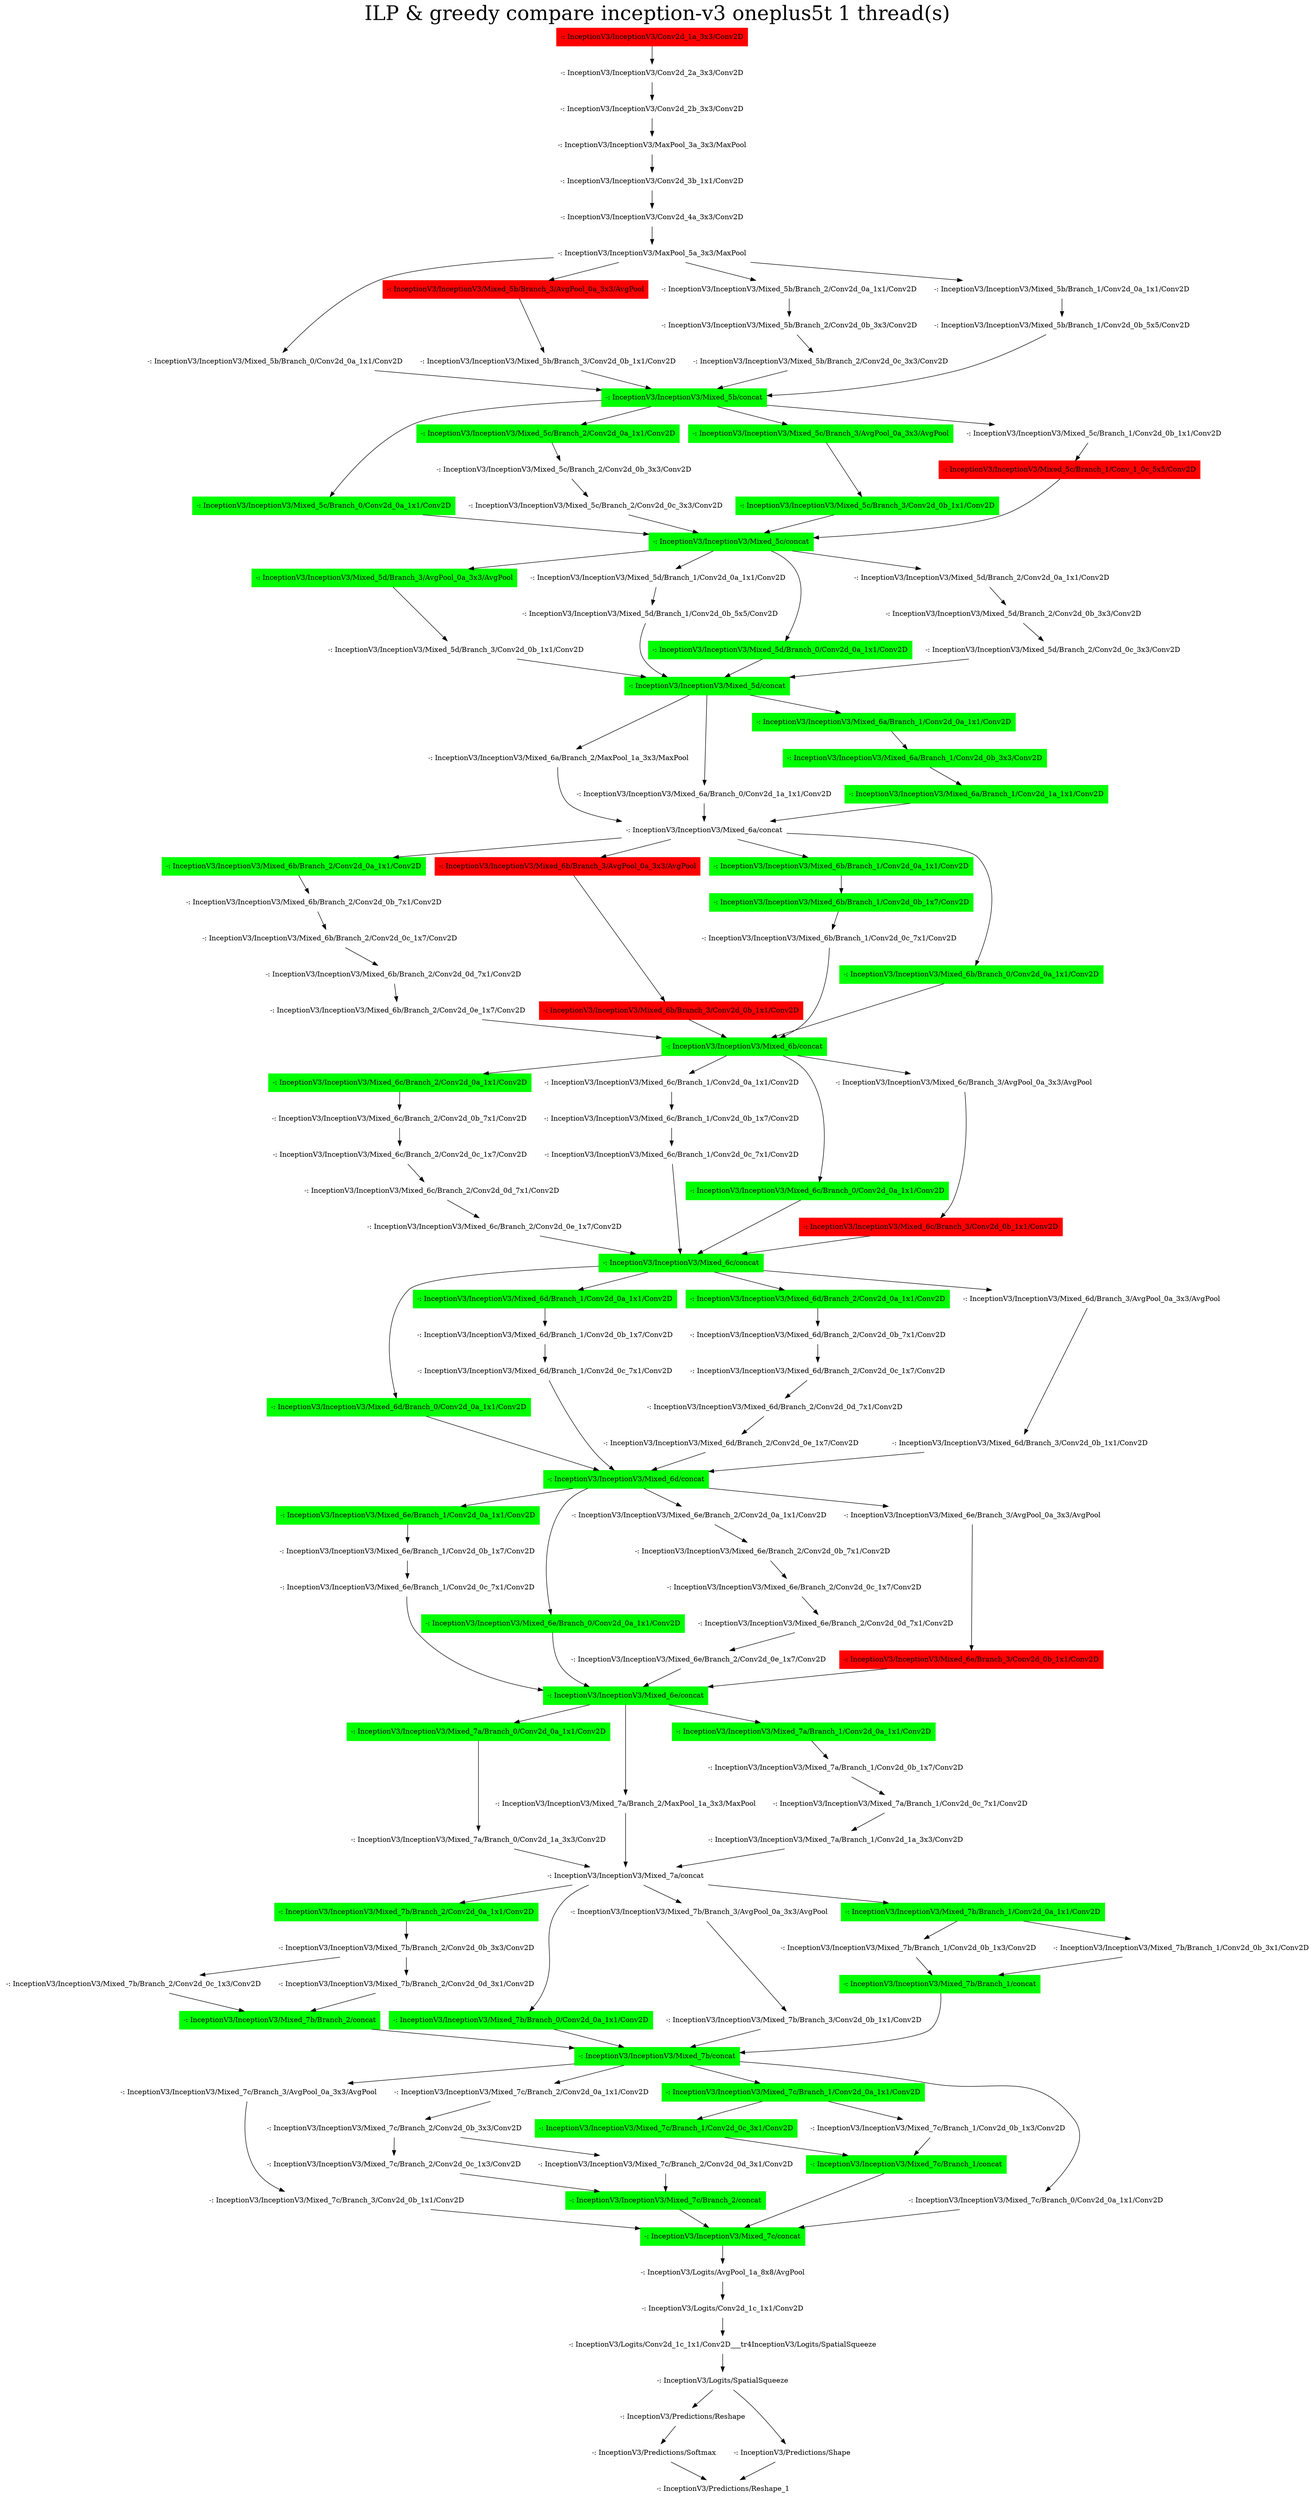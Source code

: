 digraph G {
label     = "ILP & greedy compare inception-v3 oneplus5t 1 thread(s)"
    labelloc  =  t // t: Place the graph's title on top.
    fontsize  = 40 // Make title stand out by giving a large font size
    fontcolor = black"-: InceptionV3/InceptionV3/Conv2d_1a_3x3/Conv2D"->"-: InceptionV3/InceptionV3/Conv2d_2a_3x3/Conv2D";
"-: InceptionV3/InceptionV3/Conv2d_1a_3x3/Conv2D" [shape=box,style=filled,color=red];
"-: InceptionV3/InceptionV3/Conv2d_2a_3x3/Conv2D"->"-: InceptionV3/InceptionV3/Conv2d_2b_3x3/Conv2D";
"-: InceptionV3/InceptionV3/Conv2d_2a_3x3/Conv2D" [shape=box,style=filled,color=white];
"-: InceptionV3/InceptionV3/Conv2d_2b_3x3/Conv2D"->"-: InceptionV3/InceptionV3/MaxPool_3a_3x3/MaxPool";
"-: InceptionV3/InceptionV3/Conv2d_2b_3x3/Conv2D" [shape=box,style=filled,color=white];
"-: InceptionV3/InceptionV3/MaxPool_3a_3x3/MaxPool"->"-: InceptionV3/InceptionV3/Conv2d_3b_1x1/Conv2D";
"-: InceptionV3/InceptionV3/MaxPool_3a_3x3/MaxPool" [shape=box,style=filled,color=white];
"-: InceptionV3/InceptionV3/Conv2d_3b_1x1/Conv2D"->"-: InceptionV3/InceptionV3/Conv2d_4a_3x3/Conv2D";
"-: InceptionV3/InceptionV3/Conv2d_3b_1x1/Conv2D" [shape=box,style=filled,color=white];
"-: InceptionV3/InceptionV3/Conv2d_4a_3x3/Conv2D"->"-: InceptionV3/InceptionV3/MaxPool_5a_3x3/MaxPool";
"-: InceptionV3/InceptionV3/Conv2d_4a_3x3/Conv2D" [shape=box,style=filled,color=white];
"-: InceptionV3/InceptionV3/MaxPool_5a_3x3/MaxPool"->"-: InceptionV3/InceptionV3/Mixed_5b/Branch_0/Conv2d_0a_1x1/Conv2D";
"-: InceptionV3/InceptionV3/MaxPool_5a_3x3/MaxPool"->"-: InceptionV3/InceptionV3/Mixed_5b/Branch_3/AvgPool_0a_3x3/AvgPool";
"-: InceptionV3/InceptionV3/MaxPool_5a_3x3/MaxPool"->"-: InceptionV3/InceptionV3/Mixed_5b/Branch_2/Conv2d_0a_1x1/Conv2D";
"-: InceptionV3/InceptionV3/MaxPool_5a_3x3/MaxPool"->"-: InceptionV3/InceptionV3/Mixed_5b/Branch_1/Conv2d_0a_1x1/Conv2D";
"-: InceptionV3/InceptionV3/MaxPool_5a_3x3/MaxPool" [shape=box,style=filled,color=white];
"-: InceptionV3/InceptionV3/Mixed_5b/Branch_3/AvgPool_0a_3x3/AvgPool"->"-: InceptionV3/InceptionV3/Mixed_5b/Branch_3/Conv2d_0b_1x1/Conv2D";
"-: InceptionV3/InceptionV3/Mixed_5b/Branch_3/AvgPool_0a_3x3/AvgPool" [shape=box,style=filled,color=red];
"-: InceptionV3/InceptionV3/Mixed_5b/Branch_2/Conv2d_0a_1x1/Conv2D"->"-: InceptionV3/InceptionV3/Mixed_5b/Branch_2/Conv2d_0b_3x3/Conv2D";
"-: InceptionV3/InceptionV3/Mixed_5b/Branch_2/Conv2d_0a_1x1/Conv2D" [shape=box,style=filled,color=white];
"-: InceptionV3/InceptionV3/Mixed_5b/Branch_1/Conv2d_0a_1x1/Conv2D"->"-: InceptionV3/InceptionV3/Mixed_5b/Branch_1/Conv2d_0b_5x5/Conv2D";
"-: InceptionV3/InceptionV3/Mixed_5b/Branch_1/Conv2d_0a_1x1/Conv2D" [shape=box,style=filled,color=white];
"-: InceptionV3/InceptionV3/Mixed_5b/Branch_0/Conv2d_0a_1x1/Conv2D"->"-: InceptionV3/InceptionV3/Mixed_5b/concat";
"-: InceptionV3/InceptionV3/Mixed_5b/Branch_0/Conv2d_0a_1x1/Conv2D" [shape=box,style=filled,color=white];
"-: InceptionV3/InceptionV3/Mixed_5b/Branch_3/Conv2d_0b_1x1/Conv2D"->"-: InceptionV3/InceptionV3/Mixed_5b/concat";
"-: InceptionV3/InceptionV3/Mixed_5b/Branch_3/Conv2d_0b_1x1/Conv2D" [shape=box,style=filled,color=white];
"-: InceptionV3/InceptionV3/Mixed_5b/Branch_2/Conv2d_0b_3x3/Conv2D"->"-: InceptionV3/InceptionV3/Mixed_5b/Branch_2/Conv2d_0c_3x3/Conv2D";
"-: InceptionV3/InceptionV3/Mixed_5b/Branch_2/Conv2d_0b_3x3/Conv2D" [shape=box,style=filled,color=white];
"-: InceptionV3/InceptionV3/Mixed_5b/Branch_1/Conv2d_0b_5x5/Conv2D"->"-: InceptionV3/InceptionV3/Mixed_5b/concat";
"-: InceptionV3/InceptionV3/Mixed_5b/Branch_1/Conv2d_0b_5x5/Conv2D" [shape=box,style=filled,color=white];
"-: InceptionV3/InceptionV3/Mixed_5b/Branch_2/Conv2d_0c_3x3/Conv2D"->"-: InceptionV3/InceptionV3/Mixed_5b/concat";
"-: InceptionV3/InceptionV3/Mixed_5b/Branch_2/Conv2d_0c_3x3/Conv2D" [shape=box,style=filled,color=white];
"-: InceptionV3/InceptionV3/Mixed_5b/concat"->"-: InceptionV3/InceptionV3/Mixed_5c/Branch_0/Conv2d_0a_1x1/Conv2D";
"-: InceptionV3/InceptionV3/Mixed_5b/concat"->"-: InceptionV3/InceptionV3/Mixed_5c/Branch_2/Conv2d_0a_1x1/Conv2D";
"-: InceptionV3/InceptionV3/Mixed_5b/concat"->"-: InceptionV3/InceptionV3/Mixed_5c/Branch_3/AvgPool_0a_3x3/AvgPool";
"-: InceptionV3/InceptionV3/Mixed_5b/concat"->"-: InceptionV3/InceptionV3/Mixed_5c/Branch_1/Conv2d_0b_1x1/Conv2D";
"-: InceptionV3/InceptionV3/Mixed_5b/concat" [shape=box,style=filled,color=green];
"-: InceptionV3/InceptionV3/Mixed_5c/Branch_3/AvgPool_0a_3x3/AvgPool"->"-: InceptionV3/InceptionV3/Mixed_5c/Branch_3/Conv2d_0b_1x1/Conv2D";
"-: InceptionV3/InceptionV3/Mixed_5c/Branch_3/AvgPool_0a_3x3/AvgPool" [shape=box,style=filled,color=green];
"-: InceptionV3/InceptionV3/Mixed_5c/Branch_2/Conv2d_0a_1x1/Conv2D"->"-: InceptionV3/InceptionV3/Mixed_5c/Branch_2/Conv2d_0b_3x3/Conv2D";
"-: InceptionV3/InceptionV3/Mixed_5c/Branch_2/Conv2d_0a_1x1/Conv2D" [shape=box,style=filled,color=green];
"-: InceptionV3/InceptionV3/Mixed_5c/Branch_1/Conv2d_0b_1x1/Conv2D"->"-: InceptionV3/InceptionV3/Mixed_5c/Branch_1/Conv_1_0c_5x5/Conv2D";
"-: InceptionV3/InceptionV3/Mixed_5c/Branch_1/Conv2d_0b_1x1/Conv2D" [shape=box,style=filled,color=white];
"-: InceptionV3/InceptionV3/Mixed_5c/Branch_0/Conv2d_0a_1x1/Conv2D"->"-: InceptionV3/InceptionV3/Mixed_5c/concat";
"-: InceptionV3/InceptionV3/Mixed_5c/Branch_0/Conv2d_0a_1x1/Conv2D" [shape=box,style=filled,color=green];
"-: InceptionV3/InceptionV3/Mixed_5c/Branch_3/Conv2d_0b_1x1/Conv2D"->"-: InceptionV3/InceptionV3/Mixed_5c/concat";
"-: InceptionV3/InceptionV3/Mixed_5c/Branch_3/Conv2d_0b_1x1/Conv2D" [shape=box,style=filled,color=green];
"-: InceptionV3/InceptionV3/Mixed_5c/Branch_2/Conv2d_0b_3x3/Conv2D"->"-: InceptionV3/InceptionV3/Mixed_5c/Branch_2/Conv2d_0c_3x3/Conv2D";
"-: InceptionV3/InceptionV3/Mixed_5c/Branch_2/Conv2d_0b_3x3/Conv2D" [shape=box,style=filled,color=white];
"-: InceptionV3/InceptionV3/Mixed_5c/Branch_1/Conv_1_0c_5x5/Conv2D"->"-: InceptionV3/InceptionV3/Mixed_5c/concat";
"-: InceptionV3/InceptionV3/Mixed_5c/Branch_1/Conv_1_0c_5x5/Conv2D" [shape=box,style=filled,color=red];
"-: InceptionV3/InceptionV3/Mixed_5c/Branch_2/Conv2d_0c_3x3/Conv2D"->"-: InceptionV3/InceptionV3/Mixed_5c/concat";
"-: InceptionV3/InceptionV3/Mixed_5c/Branch_2/Conv2d_0c_3x3/Conv2D" [shape=box,style=filled,color=white];
"-: InceptionV3/InceptionV3/Mixed_5c/concat"->"-: InceptionV3/InceptionV3/Mixed_5d/Branch_3/AvgPool_0a_3x3/AvgPool";
"-: InceptionV3/InceptionV3/Mixed_5c/concat"->"-: InceptionV3/InceptionV3/Mixed_5d/Branch_1/Conv2d_0a_1x1/Conv2D";
"-: InceptionV3/InceptionV3/Mixed_5c/concat"->"-: InceptionV3/InceptionV3/Mixed_5d/Branch_0/Conv2d_0a_1x1/Conv2D";
"-: InceptionV3/InceptionV3/Mixed_5c/concat"->"-: InceptionV3/InceptionV3/Mixed_5d/Branch_2/Conv2d_0a_1x1/Conv2D";
"-: InceptionV3/InceptionV3/Mixed_5c/concat" [shape=box,style=filled,color=green];
"-: InceptionV3/InceptionV3/Mixed_5d/Branch_3/AvgPool_0a_3x3/AvgPool"->"-: InceptionV3/InceptionV3/Mixed_5d/Branch_3/Conv2d_0b_1x1/Conv2D";
"-: InceptionV3/InceptionV3/Mixed_5d/Branch_3/AvgPool_0a_3x3/AvgPool" [shape=box,style=filled,color=green];
"-: InceptionV3/InceptionV3/Mixed_5d/Branch_2/Conv2d_0a_1x1/Conv2D"->"-: InceptionV3/InceptionV3/Mixed_5d/Branch_2/Conv2d_0b_3x3/Conv2D";
"-: InceptionV3/InceptionV3/Mixed_5d/Branch_2/Conv2d_0a_1x1/Conv2D" [shape=box,style=filled,color=white];
"-: InceptionV3/InceptionV3/Mixed_5d/Branch_1/Conv2d_0a_1x1/Conv2D"->"-: InceptionV3/InceptionV3/Mixed_5d/Branch_1/Conv2d_0b_5x5/Conv2D";
"-: InceptionV3/InceptionV3/Mixed_5d/Branch_1/Conv2d_0a_1x1/Conv2D" [shape=box,style=filled,color=white];
"-: InceptionV3/InceptionV3/Mixed_5d/Branch_0/Conv2d_0a_1x1/Conv2D"->"-: InceptionV3/InceptionV3/Mixed_5d/concat";
"-: InceptionV3/InceptionV3/Mixed_5d/Branch_0/Conv2d_0a_1x1/Conv2D" [shape=box,style=filled,color=green];
"-: InceptionV3/InceptionV3/Mixed_5d/Branch_3/Conv2d_0b_1x1/Conv2D"->"-: InceptionV3/InceptionV3/Mixed_5d/concat";
"-: InceptionV3/InceptionV3/Mixed_5d/Branch_3/Conv2d_0b_1x1/Conv2D" [shape=box,style=filled,color=white];
"-: InceptionV3/InceptionV3/Mixed_5d/Branch_2/Conv2d_0b_3x3/Conv2D"->"-: InceptionV3/InceptionV3/Mixed_5d/Branch_2/Conv2d_0c_3x3/Conv2D";
"-: InceptionV3/InceptionV3/Mixed_5d/Branch_2/Conv2d_0b_3x3/Conv2D" [shape=box,style=filled,color=white];
"-: InceptionV3/InceptionV3/Mixed_5d/Branch_1/Conv2d_0b_5x5/Conv2D"->"-: InceptionV3/InceptionV3/Mixed_5d/concat";
"-: InceptionV3/InceptionV3/Mixed_5d/Branch_1/Conv2d_0b_5x5/Conv2D" [shape=box,style=filled,color=white];
"-: InceptionV3/InceptionV3/Mixed_5d/Branch_2/Conv2d_0c_3x3/Conv2D"->"-: InceptionV3/InceptionV3/Mixed_5d/concat";
"-: InceptionV3/InceptionV3/Mixed_5d/Branch_2/Conv2d_0c_3x3/Conv2D" [shape=box,style=filled,color=white];
"-: InceptionV3/InceptionV3/Mixed_5d/concat"->"-: InceptionV3/InceptionV3/Mixed_6a/Branch_2/MaxPool_1a_3x3/MaxPool";
"-: InceptionV3/InceptionV3/Mixed_5d/concat"->"-: InceptionV3/InceptionV3/Mixed_6a/Branch_0/Conv2d_1a_1x1/Conv2D";
"-: InceptionV3/InceptionV3/Mixed_5d/concat"->"-: InceptionV3/InceptionV3/Mixed_6a/Branch_1/Conv2d_0a_1x1/Conv2D";
"-: InceptionV3/InceptionV3/Mixed_5d/concat" [shape=box,style=filled,color=green];
"-: InceptionV3/InceptionV3/Mixed_6a/Branch_2/MaxPool_1a_3x3/MaxPool"->"-: InceptionV3/InceptionV3/Mixed_6a/concat";
"-: InceptionV3/InceptionV3/Mixed_6a/Branch_2/MaxPool_1a_3x3/MaxPool" [shape=box,style=filled,color=white];
"-: InceptionV3/InceptionV3/Mixed_6a/Branch_1/Conv2d_0a_1x1/Conv2D"->"-: InceptionV3/InceptionV3/Mixed_6a/Branch_1/Conv2d_0b_3x3/Conv2D";
"-: InceptionV3/InceptionV3/Mixed_6a/Branch_1/Conv2d_0a_1x1/Conv2D" [shape=box,style=filled,color=green];
"-: InceptionV3/InceptionV3/Mixed_6a/Branch_0/Conv2d_1a_1x1/Conv2D"->"-: InceptionV3/InceptionV3/Mixed_6a/concat";
"-: InceptionV3/InceptionV3/Mixed_6a/Branch_0/Conv2d_1a_1x1/Conv2D" [shape=box,style=filled,color=white];
"-: InceptionV3/InceptionV3/Mixed_6a/Branch_1/Conv2d_0b_3x3/Conv2D"->"-: InceptionV3/InceptionV3/Mixed_6a/Branch_1/Conv2d_1a_1x1/Conv2D";
"-: InceptionV3/InceptionV3/Mixed_6a/Branch_1/Conv2d_0b_3x3/Conv2D" [shape=box,style=filled,color=green];
"-: InceptionV3/InceptionV3/Mixed_6a/Branch_1/Conv2d_1a_1x1/Conv2D"->"-: InceptionV3/InceptionV3/Mixed_6a/concat";
"-: InceptionV3/InceptionV3/Mixed_6a/Branch_1/Conv2d_1a_1x1/Conv2D" [shape=box,style=filled,color=green];
"-: InceptionV3/InceptionV3/Mixed_6a/concat"->"-: InceptionV3/InceptionV3/Mixed_6b/Branch_2/Conv2d_0a_1x1/Conv2D";
"-: InceptionV3/InceptionV3/Mixed_6a/concat"->"-: InceptionV3/InceptionV3/Mixed_6b/Branch_3/AvgPool_0a_3x3/AvgPool";
"-: InceptionV3/InceptionV3/Mixed_6a/concat"->"-: InceptionV3/InceptionV3/Mixed_6b/Branch_1/Conv2d_0a_1x1/Conv2D";
"-: InceptionV3/InceptionV3/Mixed_6a/concat"->"-: InceptionV3/InceptionV3/Mixed_6b/Branch_0/Conv2d_0a_1x1/Conv2D";
"-: InceptionV3/InceptionV3/Mixed_6a/concat" [shape=box,style=filled,color=white];
"-: InceptionV3/InceptionV3/Mixed_6b/Branch_3/AvgPool_0a_3x3/AvgPool"->"-: InceptionV3/InceptionV3/Mixed_6b/Branch_3/Conv2d_0b_1x1/Conv2D";
"-: InceptionV3/InceptionV3/Mixed_6b/Branch_3/AvgPool_0a_3x3/AvgPool" [shape=box,style=filled,color=red];
"-: InceptionV3/InceptionV3/Mixed_6b/Branch_2/Conv2d_0a_1x1/Conv2D"->"-: InceptionV3/InceptionV3/Mixed_6b/Branch_2/Conv2d_0b_7x1/Conv2D";
"-: InceptionV3/InceptionV3/Mixed_6b/Branch_2/Conv2d_0a_1x1/Conv2D" [shape=box,style=filled,color=green];
"-: InceptionV3/InceptionV3/Mixed_6b/Branch_1/Conv2d_0a_1x1/Conv2D"->"-: InceptionV3/InceptionV3/Mixed_6b/Branch_1/Conv2d_0b_1x7/Conv2D";
"-: InceptionV3/InceptionV3/Mixed_6b/Branch_1/Conv2d_0a_1x1/Conv2D" [shape=box,style=filled,color=green];
"-: InceptionV3/InceptionV3/Mixed_6b/Branch_0/Conv2d_0a_1x1/Conv2D"->"-: InceptionV3/InceptionV3/Mixed_6b/concat";
"-: InceptionV3/InceptionV3/Mixed_6b/Branch_0/Conv2d_0a_1x1/Conv2D" [shape=box,style=filled,color=green];
"-: InceptionV3/InceptionV3/Mixed_6b/Branch_3/Conv2d_0b_1x1/Conv2D"->"-: InceptionV3/InceptionV3/Mixed_6b/concat";
"-: InceptionV3/InceptionV3/Mixed_6b/Branch_3/Conv2d_0b_1x1/Conv2D" [shape=box,style=filled,color=red];
"-: InceptionV3/InceptionV3/Mixed_6b/Branch_2/Conv2d_0b_7x1/Conv2D"->"-: InceptionV3/InceptionV3/Mixed_6b/Branch_2/Conv2d_0c_1x7/Conv2D";
"-: InceptionV3/InceptionV3/Mixed_6b/Branch_2/Conv2d_0b_7x1/Conv2D" [shape=box,style=filled,color=white];
"-: InceptionV3/InceptionV3/Mixed_6b/Branch_1/Conv2d_0b_1x7/Conv2D"->"-: InceptionV3/InceptionV3/Mixed_6b/Branch_1/Conv2d_0c_7x1/Conv2D";
"-: InceptionV3/InceptionV3/Mixed_6b/Branch_1/Conv2d_0b_1x7/Conv2D" [shape=box,style=filled,color=green];
"-: InceptionV3/InceptionV3/Mixed_6b/Branch_2/Conv2d_0c_1x7/Conv2D"->"-: InceptionV3/InceptionV3/Mixed_6b/Branch_2/Conv2d_0d_7x1/Conv2D";
"-: InceptionV3/InceptionV3/Mixed_6b/Branch_2/Conv2d_0c_1x7/Conv2D" [shape=box,style=filled,color=white];
"-: InceptionV3/InceptionV3/Mixed_6b/Branch_1/Conv2d_0c_7x1/Conv2D"->"-: InceptionV3/InceptionV3/Mixed_6b/concat";
"-: InceptionV3/InceptionV3/Mixed_6b/Branch_1/Conv2d_0c_7x1/Conv2D" [shape=box,style=filled,color=white];
"-: InceptionV3/InceptionV3/Mixed_6b/Branch_2/Conv2d_0d_7x1/Conv2D"->"-: InceptionV3/InceptionV3/Mixed_6b/Branch_2/Conv2d_0e_1x7/Conv2D";
"-: InceptionV3/InceptionV3/Mixed_6b/Branch_2/Conv2d_0d_7x1/Conv2D" [shape=box,style=filled,color=white];
"-: InceptionV3/InceptionV3/Mixed_6b/Branch_2/Conv2d_0e_1x7/Conv2D"->"-: InceptionV3/InceptionV3/Mixed_6b/concat";
"-: InceptionV3/InceptionV3/Mixed_6b/Branch_2/Conv2d_0e_1x7/Conv2D" [shape=box,style=filled,color=white];
"-: InceptionV3/InceptionV3/Mixed_6b/concat"->"-: InceptionV3/InceptionV3/Mixed_6c/Branch_2/Conv2d_0a_1x1/Conv2D";
"-: InceptionV3/InceptionV3/Mixed_6b/concat"->"-: InceptionV3/InceptionV3/Mixed_6c/Branch_1/Conv2d_0a_1x1/Conv2D";
"-: InceptionV3/InceptionV3/Mixed_6b/concat"->"-: InceptionV3/InceptionV3/Mixed_6c/Branch_0/Conv2d_0a_1x1/Conv2D";
"-: InceptionV3/InceptionV3/Mixed_6b/concat"->"-: InceptionV3/InceptionV3/Mixed_6c/Branch_3/AvgPool_0a_3x3/AvgPool";
"-: InceptionV3/InceptionV3/Mixed_6b/concat" [shape=box,style=filled,color=green];
"-: InceptionV3/InceptionV3/Mixed_6c/Branch_3/AvgPool_0a_3x3/AvgPool"->"-: InceptionV3/InceptionV3/Mixed_6c/Branch_3/Conv2d_0b_1x1/Conv2D";
"-: InceptionV3/InceptionV3/Mixed_6c/Branch_3/AvgPool_0a_3x3/AvgPool" [shape=box,style=filled,color=white];
"-: InceptionV3/InceptionV3/Mixed_6c/Branch_2/Conv2d_0a_1x1/Conv2D"->"-: InceptionV3/InceptionV3/Mixed_6c/Branch_2/Conv2d_0b_7x1/Conv2D";
"-: InceptionV3/InceptionV3/Mixed_6c/Branch_2/Conv2d_0a_1x1/Conv2D" [shape=box,style=filled,color=green];
"-: InceptionV3/InceptionV3/Mixed_6c/Branch_1/Conv2d_0a_1x1/Conv2D"->"-: InceptionV3/InceptionV3/Mixed_6c/Branch_1/Conv2d_0b_1x7/Conv2D";
"-: InceptionV3/InceptionV3/Mixed_6c/Branch_1/Conv2d_0a_1x1/Conv2D" [shape=box,style=filled,color=white];
"-: InceptionV3/InceptionV3/Mixed_6c/Branch_0/Conv2d_0a_1x1/Conv2D"->"-: InceptionV3/InceptionV3/Mixed_6c/concat";
"-: InceptionV3/InceptionV3/Mixed_6c/Branch_0/Conv2d_0a_1x1/Conv2D" [shape=box,style=filled,color=green];
"-: InceptionV3/InceptionV3/Mixed_6c/Branch_3/Conv2d_0b_1x1/Conv2D"->"-: InceptionV3/InceptionV3/Mixed_6c/concat";
"-: InceptionV3/InceptionV3/Mixed_6c/Branch_3/Conv2d_0b_1x1/Conv2D" [shape=box,style=filled,color=red];
"-: InceptionV3/InceptionV3/Mixed_6c/Branch_2/Conv2d_0b_7x1/Conv2D"->"-: InceptionV3/InceptionV3/Mixed_6c/Branch_2/Conv2d_0c_1x7/Conv2D";
"-: InceptionV3/InceptionV3/Mixed_6c/Branch_2/Conv2d_0b_7x1/Conv2D" [shape=box,style=filled,color=white];
"-: InceptionV3/InceptionV3/Mixed_6c/Branch_1/Conv2d_0b_1x7/Conv2D"->"-: InceptionV3/InceptionV3/Mixed_6c/Branch_1/Conv2d_0c_7x1/Conv2D";
"-: InceptionV3/InceptionV3/Mixed_6c/Branch_1/Conv2d_0b_1x7/Conv2D" [shape=box,style=filled,color=white];
"-: InceptionV3/InceptionV3/Mixed_6c/Branch_2/Conv2d_0c_1x7/Conv2D"->"-: InceptionV3/InceptionV3/Mixed_6c/Branch_2/Conv2d_0d_7x1/Conv2D";
"-: InceptionV3/InceptionV3/Mixed_6c/Branch_2/Conv2d_0c_1x7/Conv2D" [shape=box,style=filled,color=white];
"-: InceptionV3/InceptionV3/Mixed_6c/Branch_1/Conv2d_0c_7x1/Conv2D"->"-: InceptionV3/InceptionV3/Mixed_6c/concat";
"-: InceptionV3/InceptionV3/Mixed_6c/Branch_1/Conv2d_0c_7x1/Conv2D" [shape=box,style=filled,color=white];
"-: InceptionV3/InceptionV3/Mixed_6c/Branch_2/Conv2d_0d_7x1/Conv2D"->"-: InceptionV3/InceptionV3/Mixed_6c/Branch_2/Conv2d_0e_1x7/Conv2D";
"-: InceptionV3/InceptionV3/Mixed_6c/Branch_2/Conv2d_0d_7x1/Conv2D" [shape=box,style=filled,color=white];
"-: InceptionV3/InceptionV3/Mixed_6c/Branch_2/Conv2d_0e_1x7/Conv2D"->"-: InceptionV3/InceptionV3/Mixed_6c/concat";
"-: InceptionV3/InceptionV3/Mixed_6c/Branch_2/Conv2d_0e_1x7/Conv2D" [shape=box,style=filled,color=white];
"-: InceptionV3/InceptionV3/Mixed_6c/concat"->"-: InceptionV3/InceptionV3/Mixed_6d/Branch_0/Conv2d_0a_1x1/Conv2D";
"-: InceptionV3/InceptionV3/Mixed_6c/concat"->"-: InceptionV3/InceptionV3/Mixed_6d/Branch_1/Conv2d_0a_1x1/Conv2D";
"-: InceptionV3/InceptionV3/Mixed_6c/concat"->"-: InceptionV3/InceptionV3/Mixed_6d/Branch_2/Conv2d_0a_1x1/Conv2D";
"-: InceptionV3/InceptionV3/Mixed_6c/concat"->"-: InceptionV3/InceptionV3/Mixed_6d/Branch_3/AvgPool_0a_3x3/AvgPool";
"-: InceptionV3/InceptionV3/Mixed_6c/concat" [shape=box,style=filled,color=green];
"-: InceptionV3/InceptionV3/Mixed_6d/Branch_3/AvgPool_0a_3x3/AvgPool"->"-: InceptionV3/InceptionV3/Mixed_6d/Branch_3/Conv2d_0b_1x1/Conv2D";
"-: InceptionV3/InceptionV3/Mixed_6d/Branch_3/AvgPool_0a_3x3/AvgPool" [shape=box,style=filled,color=white];
"-: InceptionV3/InceptionV3/Mixed_6d/Branch_2/Conv2d_0a_1x1/Conv2D"->"-: InceptionV3/InceptionV3/Mixed_6d/Branch_2/Conv2d_0b_7x1/Conv2D";
"-: InceptionV3/InceptionV3/Mixed_6d/Branch_2/Conv2d_0a_1x1/Conv2D" [shape=box,style=filled,color=green];
"-: InceptionV3/InceptionV3/Mixed_6d/Branch_1/Conv2d_0a_1x1/Conv2D"->"-: InceptionV3/InceptionV3/Mixed_6d/Branch_1/Conv2d_0b_1x7/Conv2D";
"-: InceptionV3/InceptionV3/Mixed_6d/Branch_1/Conv2d_0a_1x1/Conv2D" [shape=box,style=filled,color=green];
"-: InceptionV3/InceptionV3/Mixed_6d/Branch_0/Conv2d_0a_1x1/Conv2D"->"-: InceptionV3/InceptionV3/Mixed_6d/concat";
"-: InceptionV3/InceptionV3/Mixed_6d/Branch_0/Conv2d_0a_1x1/Conv2D" [shape=box,style=filled,color=green];
"-: InceptionV3/InceptionV3/Mixed_6d/Branch_3/Conv2d_0b_1x1/Conv2D"->"-: InceptionV3/InceptionV3/Mixed_6d/concat";
"-: InceptionV3/InceptionV3/Mixed_6d/Branch_3/Conv2d_0b_1x1/Conv2D" [shape=box,style=filled,color=white];
"-: InceptionV3/InceptionV3/Mixed_6d/Branch_2/Conv2d_0b_7x1/Conv2D"->"-: InceptionV3/InceptionV3/Mixed_6d/Branch_2/Conv2d_0c_1x7/Conv2D";
"-: InceptionV3/InceptionV3/Mixed_6d/Branch_2/Conv2d_0b_7x1/Conv2D" [shape=box,style=filled,color=white];
"-: InceptionV3/InceptionV3/Mixed_6d/Branch_1/Conv2d_0b_1x7/Conv2D"->"-: InceptionV3/InceptionV3/Mixed_6d/Branch_1/Conv2d_0c_7x1/Conv2D";
"-: InceptionV3/InceptionV3/Mixed_6d/Branch_1/Conv2d_0b_1x7/Conv2D" [shape=box,style=filled,color=white];
"-: InceptionV3/InceptionV3/Mixed_6d/Branch_2/Conv2d_0c_1x7/Conv2D"->"-: InceptionV3/InceptionV3/Mixed_6d/Branch_2/Conv2d_0d_7x1/Conv2D";
"-: InceptionV3/InceptionV3/Mixed_6d/Branch_2/Conv2d_0c_1x7/Conv2D" [shape=box,style=filled,color=white];
"-: InceptionV3/InceptionV3/Mixed_6d/Branch_1/Conv2d_0c_7x1/Conv2D"->"-: InceptionV3/InceptionV3/Mixed_6d/concat";
"-: InceptionV3/InceptionV3/Mixed_6d/Branch_1/Conv2d_0c_7x1/Conv2D" [shape=box,style=filled,color=white];
"-: InceptionV3/InceptionV3/Mixed_6d/Branch_2/Conv2d_0d_7x1/Conv2D"->"-: InceptionV3/InceptionV3/Mixed_6d/Branch_2/Conv2d_0e_1x7/Conv2D";
"-: InceptionV3/InceptionV3/Mixed_6d/Branch_2/Conv2d_0d_7x1/Conv2D" [shape=box,style=filled,color=white];
"-: InceptionV3/InceptionV3/Mixed_6d/Branch_2/Conv2d_0e_1x7/Conv2D"->"-: InceptionV3/InceptionV3/Mixed_6d/concat";
"-: InceptionV3/InceptionV3/Mixed_6d/Branch_2/Conv2d_0e_1x7/Conv2D" [shape=box,style=filled,color=white];
"-: InceptionV3/InceptionV3/Mixed_6d/concat"->"-: InceptionV3/InceptionV3/Mixed_6e/Branch_1/Conv2d_0a_1x1/Conv2D";
"-: InceptionV3/InceptionV3/Mixed_6d/concat"->"-: InceptionV3/InceptionV3/Mixed_6e/Branch_0/Conv2d_0a_1x1/Conv2D";
"-: InceptionV3/InceptionV3/Mixed_6d/concat"->"-: InceptionV3/InceptionV3/Mixed_6e/Branch_2/Conv2d_0a_1x1/Conv2D";
"-: InceptionV3/InceptionV3/Mixed_6d/concat"->"-: InceptionV3/InceptionV3/Mixed_6e/Branch_3/AvgPool_0a_3x3/AvgPool";
"-: InceptionV3/InceptionV3/Mixed_6d/concat" [shape=box,style=filled,color=green];
"-: InceptionV3/InceptionV3/Mixed_6e/Branch_3/AvgPool_0a_3x3/AvgPool"->"-: InceptionV3/InceptionV3/Mixed_6e/Branch_3/Conv2d_0b_1x1/Conv2D";
"-: InceptionV3/InceptionV3/Mixed_6e/Branch_3/AvgPool_0a_3x3/AvgPool" [shape=box,style=filled,color=white];
"-: InceptionV3/InceptionV3/Mixed_6e/Branch_2/Conv2d_0a_1x1/Conv2D"->"-: InceptionV3/InceptionV3/Mixed_6e/Branch_2/Conv2d_0b_7x1/Conv2D";
"-: InceptionV3/InceptionV3/Mixed_6e/Branch_2/Conv2d_0a_1x1/Conv2D" [shape=box,style=filled,color=white];
"-: InceptionV3/InceptionV3/Mixed_6e/Branch_1/Conv2d_0a_1x1/Conv2D"->"-: InceptionV3/InceptionV3/Mixed_6e/Branch_1/Conv2d_0b_1x7/Conv2D";
"-: InceptionV3/InceptionV3/Mixed_6e/Branch_1/Conv2d_0a_1x1/Conv2D" [shape=box,style=filled,color=green];
"-: InceptionV3/InceptionV3/Mixed_6e/Branch_0/Conv2d_0a_1x1/Conv2D"->"-: InceptionV3/InceptionV3/Mixed_6e/concat";
"-: InceptionV3/InceptionV3/Mixed_6e/Branch_0/Conv2d_0a_1x1/Conv2D" [shape=box,style=filled,color=green];
"-: InceptionV3/InceptionV3/Mixed_6e/Branch_3/Conv2d_0b_1x1/Conv2D"->"-: InceptionV3/InceptionV3/Mixed_6e/concat";
"-: InceptionV3/InceptionV3/Mixed_6e/Branch_3/Conv2d_0b_1x1/Conv2D" [shape=box,style=filled,color=red];
"-: InceptionV3/InceptionV3/Mixed_6e/Branch_2/Conv2d_0b_7x1/Conv2D"->"-: InceptionV3/InceptionV3/Mixed_6e/Branch_2/Conv2d_0c_1x7/Conv2D";
"-: InceptionV3/InceptionV3/Mixed_6e/Branch_2/Conv2d_0b_7x1/Conv2D" [shape=box,style=filled,color=white];
"-: InceptionV3/InceptionV3/Mixed_6e/Branch_1/Conv2d_0b_1x7/Conv2D"->"-: InceptionV3/InceptionV3/Mixed_6e/Branch_1/Conv2d_0c_7x1/Conv2D";
"-: InceptionV3/InceptionV3/Mixed_6e/Branch_1/Conv2d_0b_1x7/Conv2D" [shape=box,style=filled,color=white];
"-: InceptionV3/InceptionV3/Mixed_6e/Branch_2/Conv2d_0c_1x7/Conv2D"->"-: InceptionV3/InceptionV3/Mixed_6e/Branch_2/Conv2d_0d_7x1/Conv2D";
"-: InceptionV3/InceptionV3/Mixed_6e/Branch_2/Conv2d_0c_1x7/Conv2D" [shape=box,style=filled,color=white];
"-: InceptionV3/InceptionV3/Mixed_6e/Branch_1/Conv2d_0c_7x1/Conv2D"->"-: InceptionV3/InceptionV3/Mixed_6e/concat";
"-: InceptionV3/InceptionV3/Mixed_6e/Branch_1/Conv2d_0c_7x1/Conv2D" [shape=box,style=filled,color=white];
"-: InceptionV3/InceptionV3/Mixed_6e/Branch_2/Conv2d_0d_7x1/Conv2D"->"-: InceptionV3/InceptionV3/Mixed_6e/Branch_2/Conv2d_0e_1x7/Conv2D";
"-: InceptionV3/InceptionV3/Mixed_6e/Branch_2/Conv2d_0d_7x1/Conv2D" [shape=box,style=filled,color=white];
"-: InceptionV3/InceptionV3/Mixed_6e/Branch_2/Conv2d_0e_1x7/Conv2D"->"-: InceptionV3/InceptionV3/Mixed_6e/concat";
"-: InceptionV3/InceptionV3/Mixed_6e/Branch_2/Conv2d_0e_1x7/Conv2D" [shape=box,style=filled,color=white];
"-: InceptionV3/InceptionV3/Mixed_6e/concat"->"-: InceptionV3/InceptionV3/Mixed_7a/Branch_0/Conv2d_0a_1x1/Conv2D";
"-: InceptionV3/InceptionV3/Mixed_6e/concat"->"-: InceptionV3/InceptionV3/Mixed_7a/Branch_2/MaxPool_1a_3x3/MaxPool";
"-: InceptionV3/InceptionV3/Mixed_6e/concat"->"-: InceptionV3/InceptionV3/Mixed_7a/Branch_1/Conv2d_0a_1x1/Conv2D";
"-: InceptionV3/InceptionV3/Mixed_6e/concat" [shape=box,style=filled,color=green];
"-: InceptionV3/InceptionV3/Mixed_7a/Branch_2/MaxPool_1a_3x3/MaxPool"->"-: InceptionV3/InceptionV3/Mixed_7a/concat";
"-: InceptionV3/InceptionV3/Mixed_7a/Branch_2/MaxPool_1a_3x3/MaxPool" [shape=box,style=filled,color=white];
"-: InceptionV3/InceptionV3/Mixed_7a/Branch_1/Conv2d_0a_1x1/Conv2D"->"-: InceptionV3/InceptionV3/Mixed_7a/Branch_1/Conv2d_0b_1x7/Conv2D";
"-: InceptionV3/InceptionV3/Mixed_7a/Branch_1/Conv2d_0a_1x1/Conv2D" [shape=box,style=filled,color=green];
"-: InceptionV3/InceptionV3/Mixed_7a/Branch_0/Conv2d_0a_1x1/Conv2D"->"-: InceptionV3/InceptionV3/Mixed_7a/Branch_0/Conv2d_1a_3x3/Conv2D";
"-: InceptionV3/InceptionV3/Mixed_7a/Branch_0/Conv2d_0a_1x1/Conv2D" [shape=box,style=filled,color=green];
"-: InceptionV3/InceptionV3/Mixed_7a/Branch_1/Conv2d_0b_1x7/Conv2D"->"-: InceptionV3/InceptionV3/Mixed_7a/Branch_1/Conv2d_0c_7x1/Conv2D";
"-: InceptionV3/InceptionV3/Mixed_7a/Branch_1/Conv2d_0b_1x7/Conv2D" [shape=box,style=filled,color=white];
"-: InceptionV3/InceptionV3/Mixed_7a/Branch_0/Conv2d_1a_3x3/Conv2D"->"-: InceptionV3/InceptionV3/Mixed_7a/concat";
"-: InceptionV3/InceptionV3/Mixed_7a/Branch_0/Conv2d_1a_3x3/Conv2D" [shape=box,style=filled,color=white];
"-: InceptionV3/InceptionV3/Mixed_7a/Branch_1/Conv2d_0c_7x1/Conv2D"->"-: InceptionV3/InceptionV3/Mixed_7a/Branch_1/Conv2d_1a_3x3/Conv2D";
"-: InceptionV3/InceptionV3/Mixed_7a/Branch_1/Conv2d_0c_7x1/Conv2D" [shape=box,style=filled,color=white];
"-: InceptionV3/InceptionV3/Mixed_7a/Branch_1/Conv2d_1a_3x3/Conv2D"->"-: InceptionV3/InceptionV3/Mixed_7a/concat";
"-: InceptionV3/InceptionV3/Mixed_7a/Branch_1/Conv2d_1a_3x3/Conv2D" [shape=box,style=filled,color=white];
"-: InceptionV3/InceptionV3/Mixed_7a/concat"->"-: InceptionV3/InceptionV3/Mixed_7b/Branch_2/Conv2d_0a_1x1/Conv2D";
"-: InceptionV3/InceptionV3/Mixed_7a/concat"->"-: InceptionV3/InceptionV3/Mixed_7b/Branch_0/Conv2d_0a_1x1/Conv2D";
"-: InceptionV3/InceptionV3/Mixed_7a/concat"->"-: InceptionV3/InceptionV3/Mixed_7b/Branch_3/AvgPool_0a_3x3/AvgPool";
"-: InceptionV3/InceptionV3/Mixed_7a/concat"->"-: InceptionV3/InceptionV3/Mixed_7b/Branch_1/Conv2d_0a_1x1/Conv2D";
"-: InceptionV3/InceptionV3/Mixed_7a/concat" [shape=box,style=filled,color=white];
"-: InceptionV3/InceptionV3/Mixed_7b/Branch_3/AvgPool_0a_3x3/AvgPool"->"-: InceptionV3/InceptionV3/Mixed_7b/Branch_3/Conv2d_0b_1x1/Conv2D";
"-: InceptionV3/InceptionV3/Mixed_7b/Branch_3/AvgPool_0a_3x3/AvgPool" [shape=box,style=filled,color=white];
"-: InceptionV3/InceptionV3/Mixed_7b/Branch_2/Conv2d_0a_1x1/Conv2D"->"-: InceptionV3/InceptionV3/Mixed_7b/Branch_2/Conv2d_0b_3x3/Conv2D";
"-: InceptionV3/InceptionV3/Mixed_7b/Branch_2/Conv2d_0a_1x1/Conv2D" [shape=box,style=filled,color=green];
"-: InceptionV3/InceptionV3/Mixed_7b/Branch_1/Conv2d_0a_1x1/Conv2D"->"-: InceptionV3/InceptionV3/Mixed_7b/Branch_1/Conv2d_0b_1x3/Conv2D";
"-: InceptionV3/InceptionV3/Mixed_7b/Branch_1/Conv2d_0a_1x1/Conv2D"->"-: InceptionV3/InceptionV3/Mixed_7b/Branch_1/Conv2d_0b_3x1/Conv2D";
"-: InceptionV3/InceptionV3/Mixed_7b/Branch_1/Conv2d_0a_1x1/Conv2D" [shape=box,style=filled,color=green];
"-: InceptionV3/InceptionV3/Mixed_7b/Branch_0/Conv2d_0a_1x1/Conv2D"->"-: InceptionV3/InceptionV3/Mixed_7b/concat";
"-: InceptionV3/InceptionV3/Mixed_7b/Branch_0/Conv2d_0a_1x1/Conv2D" [shape=box,style=filled,color=green];
"-: InceptionV3/InceptionV3/Mixed_7b/Branch_3/Conv2d_0b_1x1/Conv2D"->"-: InceptionV3/InceptionV3/Mixed_7b/concat";
"-: InceptionV3/InceptionV3/Mixed_7b/Branch_3/Conv2d_0b_1x1/Conv2D" [shape=box,style=filled,color=white];
"-: InceptionV3/InceptionV3/Mixed_7b/Branch_2/Conv2d_0b_3x3/Conv2D"->"-: InceptionV3/InceptionV3/Mixed_7b/Branch_2/Conv2d_0c_1x3/Conv2D";
"-: InceptionV3/InceptionV3/Mixed_7b/Branch_2/Conv2d_0b_3x3/Conv2D"->"-: InceptionV3/InceptionV3/Mixed_7b/Branch_2/Conv2d_0d_3x1/Conv2D";
"-: InceptionV3/InceptionV3/Mixed_7b/Branch_2/Conv2d_0b_3x3/Conv2D" [shape=box,style=filled,color=white];
"-: InceptionV3/InceptionV3/Mixed_7b/Branch_1/Conv2d_0b_3x1/Conv2D"->"-: InceptionV3/InceptionV3/Mixed_7b/Branch_1/concat";
"-: InceptionV3/InceptionV3/Mixed_7b/Branch_1/Conv2d_0b_3x1/Conv2D" [shape=box,style=filled,color=white];
"-: InceptionV3/InceptionV3/Mixed_7b/Branch_1/Conv2d_0b_1x3/Conv2D"->"-: InceptionV3/InceptionV3/Mixed_7b/Branch_1/concat";
"-: InceptionV3/InceptionV3/Mixed_7b/Branch_1/Conv2d_0b_1x3/Conv2D" [shape=box,style=filled,color=white];
"-: InceptionV3/InceptionV3/Mixed_7b/Branch_2/Conv2d_0d_3x1/Conv2D"->"-: InceptionV3/InceptionV3/Mixed_7b/Branch_2/concat";
"-: InceptionV3/InceptionV3/Mixed_7b/Branch_2/Conv2d_0d_3x1/Conv2D" [shape=box,style=filled,color=white];
"-: InceptionV3/InceptionV3/Mixed_7b/Branch_2/Conv2d_0c_1x3/Conv2D"->"-: InceptionV3/InceptionV3/Mixed_7b/Branch_2/concat";
"-: InceptionV3/InceptionV3/Mixed_7b/Branch_2/Conv2d_0c_1x3/Conv2D" [shape=box,style=filled,color=white];
"-: InceptionV3/InceptionV3/Mixed_7b/Branch_1/concat"->"-: InceptionV3/InceptionV3/Mixed_7b/concat";
"-: InceptionV3/InceptionV3/Mixed_7b/Branch_1/concat" [shape=box,style=filled,color=green];
"-: InceptionV3/InceptionV3/Mixed_7b/Branch_2/concat"->"-: InceptionV3/InceptionV3/Mixed_7b/concat";
"-: InceptionV3/InceptionV3/Mixed_7b/Branch_2/concat" [shape=box,style=filled,color=green];
"-: InceptionV3/InceptionV3/Mixed_7b/concat"->"-: InceptionV3/InceptionV3/Mixed_7c/Branch_3/AvgPool_0a_3x3/AvgPool";
"-: InceptionV3/InceptionV3/Mixed_7b/concat"->"-: InceptionV3/InceptionV3/Mixed_7c/Branch_2/Conv2d_0a_1x1/Conv2D";
"-: InceptionV3/InceptionV3/Mixed_7b/concat"->"-: InceptionV3/InceptionV3/Mixed_7c/Branch_1/Conv2d_0a_1x1/Conv2D";
"-: InceptionV3/InceptionV3/Mixed_7b/concat"->"-: InceptionV3/InceptionV3/Mixed_7c/Branch_0/Conv2d_0a_1x1/Conv2D";
"-: InceptionV3/InceptionV3/Mixed_7b/concat" [shape=box,style=filled,color=green];
"-: InceptionV3/InceptionV3/Mixed_7c/Branch_3/AvgPool_0a_3x3/AvgPool"->"-: InceptionV3/InceptionV3/Mixed_7c/Branch_3/Conv2d_0b_1x1/Conv2D";
"-: InceptionV3/InceptionV3/Mixed_7c/Branch_3/AvgPool_0a_3x3/AvgPool" [shape=box,style=filled,color=white];
"-: InceptionV3/InceptionV3/Mixed_7c/Branch_2/Conv2d_0a_1x1/Conv2D"->"-: InceptionV3/InceptionV3/Mixed_7c/Branch_2/Conv2d_0b_3x3/Conv2D";
"-: InceptionV3/InceptionV3/Mixed_7c/Branch_2/Conv2d_0a_1x1/Conv2D" [shape=box,style=filled,color=white];
"-: InceptionV3/InceptionV3/Mixed_7c/Branch_1/Conv2d_0a_1x1/Conv2D"->"-: InceptionV3/InceptionV3/Mixed_7c/Branch_1/Conv2d_0c_3x1/Conv2D";
"-: InceptionV3/InceptionV3/Mixed_7c/Branch_1/Conv2d_0a_1x1/Conv2D"->"-: InceptionV3/InceptionV3/Mixed_7c/Branch_1/Conv2d_0b_1x3/Conv2D";
"-: InceptionV3/InceptionV3/Mixed_7c/Branch_1/Conv2d_0a_1x1/Conv2D" [shape=box,style=filled,color=green];
"-: InceptionV3/InceptionV3/Mixed_7c/Branch_0/Conv2d_0a_1x1/Conv2D"->"-: InceptionV3/InceptionV3/Mixed_7c/concat";
"-: InceptionV3/InceptionV3/Mixed_7c/Branch_0/Conv2d_0a_1x1/Conv2D" [shape=box,style=filled,color=white];
"-: InceptionV3/InceptionV3/Mixed_7c/Branch_3/Conv2d_0b_1x1/Conv2D"->"-: InceptionV3/InceptionV3/Mixed_7c/concat";
"-: InceptionV3/InceptionV3/Mixed_7c/Branch_3/Conv2d_0b_1x1/Conv2D" [shape=box,style=filled,color=white];
"-: InceptionV3/InceptionV3/Mixed_7c/Branch_2/Conv2d_0b_3x3/Conv2D"->"-: InceptionV3/InceptionV3/Mixed_7c/Branch_2/Conv2d_0c_1x3/Conv2D";
"-: InceptionV3/InceptionV3/Mixed_7c/Branch_2/Conv2d_0b_3x3/Conv2D"->"-: InceptionV3/InceptionV3/Mixed_7c/Branch_2/Conv2d_0d_3x1/Conv2D";
"-: InceptionV3/InceptionV3/Mixed_7c/Branch_2/Conv2d_0b_3x3/Conv2D" [shape=box,style=filled,color=white];
"-: InceptionV3/InceptionV3/Mixed_7c/Branch_1/Conv2d_0c_3x1/Conv2D"->"-: InceptionV3/InceptionV3/Mixed_7c/Branch_1/concat";
"-: InceptionV3/InceptionV3/Mixed_7c/Branch_1/Conv2d_0c_3x1/Conv2D" [shape=box,style=filled,color=green];
"-: InceptionV3/InceptionV3/Mixed_7c/Branch_1/Conv2d_0b_1x3/Conv2D"->"-: InceptionV3/InceptionV3/Mixed_7c/Branch_1/concat";
"-: InceptionV3/InceptionV3/Mixed_7c/Branch_1/Conv2d_0b_1x3/Conv2D" [shape=box,style=filled,color=white];
"-: InceptionV3/InceptionV3/Mixed_7c/Branch_2/Conv2d_0d_3x1/Conv2D"->"-: InceptionV3/InceptionV3/Mixed_7c/Branch_2/concat";
"-: InceptionV3/InceptionV3/Mixed_7c/Branch_2/Conv2d_0d_3x1/Conv2D" [shape=box,style=filled,color=white];
"-: InceptionV3/InceptionV3/Mixed_7c/Branch_2/Conv2d_0c_1x3/Conv2D"->"-: InceptionV3/InceptionV3/Mixed_7c/Branch_2/concat";
"-: InceptionV3/InceptionV3/Mixed_7c/Branch_2/Conv2d_0c_1x3/Conv2D" [shape=box,style=filled,color=white];
"-: InceptionV3/InceptionV3/Mixed_7c/Branch_1/concat"->"-: InceptionV3/InceptionV3/Mixed_7c/concat";
"-: InceptionV3/InceptionV3/Mixed_7c/Branch_1/concat" [shape=box,style=filled,color=green];
"-: InceptionV3/InceptionV3/Mixed_7c/Branch_2/concat"->"-: InceptionV3/InceptionV3/Mixed_7c/concat";
"-: InceptionV3/InceptionV3/Mixed_7c/Branch_2/concat" [shape=box,style=filled,color=green];
"-: InceptionV3/InceptionV3/Mixed_7c/concat"->"-: InceptionV3/Logits/AvgPool_1a_8x8/AvgPool";
"-: InceptionV3/InceptionV3/Mixed_7c/concat" [shape=box,style=filled,color=green];
"-: InceptionV3/Logits/AvgPool_1a_8x8/AvgPool"->"-: InceptionV3/Logits/Conv2d_1c_1x1/Conv2D";
"-: InceptionV3/Logits/AvgPool_1a_8x8/AvgPool" [shape=box,style=filled,color=white];
"-: InceptionV3/Logits/Conv2d_1c_1x1/Conv2D"->"-: InceptionV3/Logits/Conv2d_1c_1x1/Conv2D___tr4InceptionV3/Logits/SpatialSqueeze";
"-: InceptionV3/Logits/Conv2d_1c_1x1/Conv2D" [shape=box,style=filled,color=white];
"-: InceptionV3/Logits/Conv2d_1c_1x1/Conv2D___tr4InceptionV3/Logits/SpatialSqueeze"->"-: InceptionV3/Logits/SpatialSqueeze";
"-: InceptionV3/Logits/Conv2d_1c_1x1/Conv2D___tr4InceptionV3/Logits/SpatialSqueeze" [shape=box,style=filled,color=white];
"-: InceptionV3/Logits/SpatialSqueeze"->"-: InceptionV3/Predictions/Reshape";
"-: InceptionV3/Logits/SpatialSqueeze"->"-: InceptionV3/Predictions/Shape";
"-: InceptionV3/Logits/SpatialSqueeze" [shape=box,style=filled,color=white];
"-: InceptionV3/Predictions/Shape"->"-: InceptionV3/Predictions/Reshape_1";
"-: InceptionV3/Predictions/Shape" [shape=box,style=filled,color=white];
"-: InceptionV3/Predictions/Reshape"->"-: InceptionV3/Predictions/Softmax";
"-: InceptionV3/Predictions/Reshape" [shape=box,style=filled,color=white];
"-: InceptionV3/Predictions/Softmax"->"-: InceptionV3/Predictions/Reshape_1";
"-: InceptionV3/Predictions/Softmax" [shape=box,style=filled,color=white];
"-: InceptionV3/Predictions/Reshape_1" [shape=box,style=filled,color=white];
}